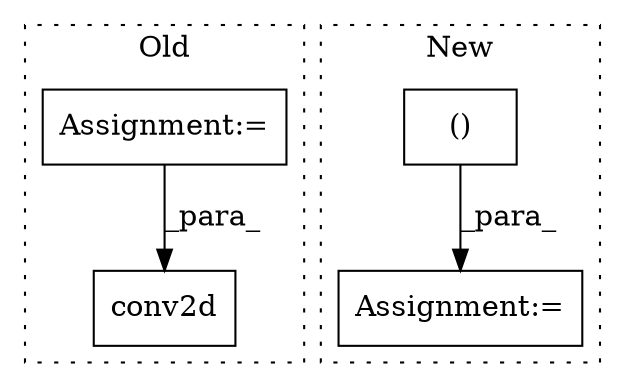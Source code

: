 digraph G {
subgraph cluster0 {
1 [label="conv2d" a="32" s="40329,40393" l="7,1" shape="box"];
3 [label="Assignment:=" a="7" s="40101" l="1" shape="box"];
label = "Old";
style="dotted";
}
subgraph cluster1 {
2 [label="()" a="106" s="39034" l="136" shape="box"];
4 [label="Assignment:=" a="7" s="38732,39318" l="110,2" shape="box"];
label = "New";
style="dotted";
}
2 -> 4 [label="_para_"];
3 -> 1 [label="_para_"];
}